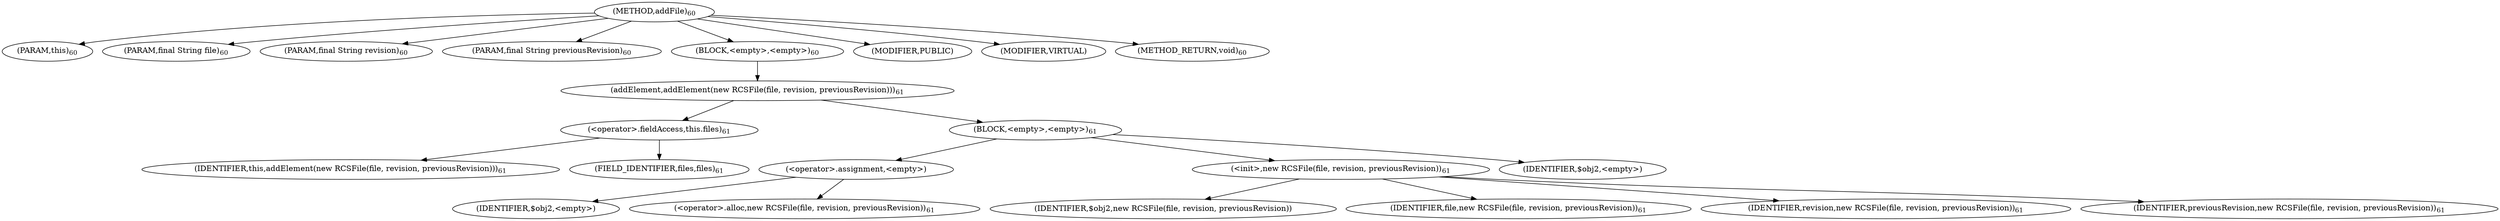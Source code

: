 digraph "addFile" {  
"93" [label = <(METHOD,addFile)<SUB>60</SUB>> ]
"94" [label = <(PARAM,this)<SUB>60</SUB>> ]
"95" [label = <(PARAM,final String file)<SUB>60</SUB>> ]
"96" [label = <(PARAM,final String revision)<SUB>60</SUB>> ]
"97" [label = <(PARAM,final String previousRevision)<SUB>60</SUB>> ]
"98" [label = <(BLOCK,&lt;empty&gt;,&lt;empty&gt;)<SUB>60</SUB>> ]
"99" [label = <(addElement,addElement(new RCSFile(file, revision, previousRevision)))<SUB>61</SUB>> ]
"100" [label = <(&lt;operator&gt;.fieldAccess,this.files)<SUB>61</SUB>> ]
"101" [label = <(IDENTIFIER,this,addElement(new RCSFile(file, revision, previousRevision)))<SUB>61</SUB>> ]
"102" [label = <(FIELD_IDENTIFIER,files,files)<SUB>61</SUB>> ]
"103" [label = <(BLOCK,&lt;empty&gt;,&lt;empty&gt;)<SUB>61</SUB>> ]
"104" [label = <(&lt;operator&gt;.assignment,&lt;empty&gt;)> ]
"105" [label = <(IDENTIFIER,$obj2,&lt;empty&gt;)> ]
"106" [label = <(&lt;operator&gt;.alloc,new RCSFile(file, revision, previousRevision))<SUB>61</SUB>> ]
"107" [label = <(&lt;init&gt;,new RCSFile(file, revision, previousRevision))<SUB>61</SUB>> ]
"108" [label = <(IDENTIFIER,$obj2,new RCSFile(file, revision, previousRevision))> ]
"109" [label = <(IDENTIFIER,file,new RCSFile(file, revision, previousRevision))<SUB>61</SUB>> ]
"110" [label = <(IDENTIFIER,revision,new RCSFile(file, revision, previousRevision))<SUB>61</SUB>> ]
"111" [label = <(IDENTIFIER,previousRevision,new RCSFile(file, revision, previousRevision))<SUB>61</SUB>> ]
"112" [label = <(IDENTIFIER,$obj2,&lt;empty&gt;)> ]
"113" [label = <(MODIFIER,PUBLIC)> ]
"114" [label = <(MODIFIER,VIRTUAL)> ]
"115" [label = <(METHOD_RETURN,void)<SUB>60</SUB>> ]
  "93" -> "94" 
  "93" -> "95" 
  "93" -> "96" 
  "93" -> "97" 
  "93" -> "98" 
  "93" -> "113" 
  "93" -> "114" 
  "93" -> "115" 
  "98" -> "99" 
  "99" -> "100" 
  "99" -> "103" 
  "100" -> "101" 
  "100" -> "102" 
  "103" -> "104" 
  "103" -> "107" 
  "103" -> "112" 
  "104" -> "105" 
  "104" -> "106" 
  "107" -> "108" 
  "107" -> "109" 
  "107" -> "110" 
  "107" -> "111" 
}
